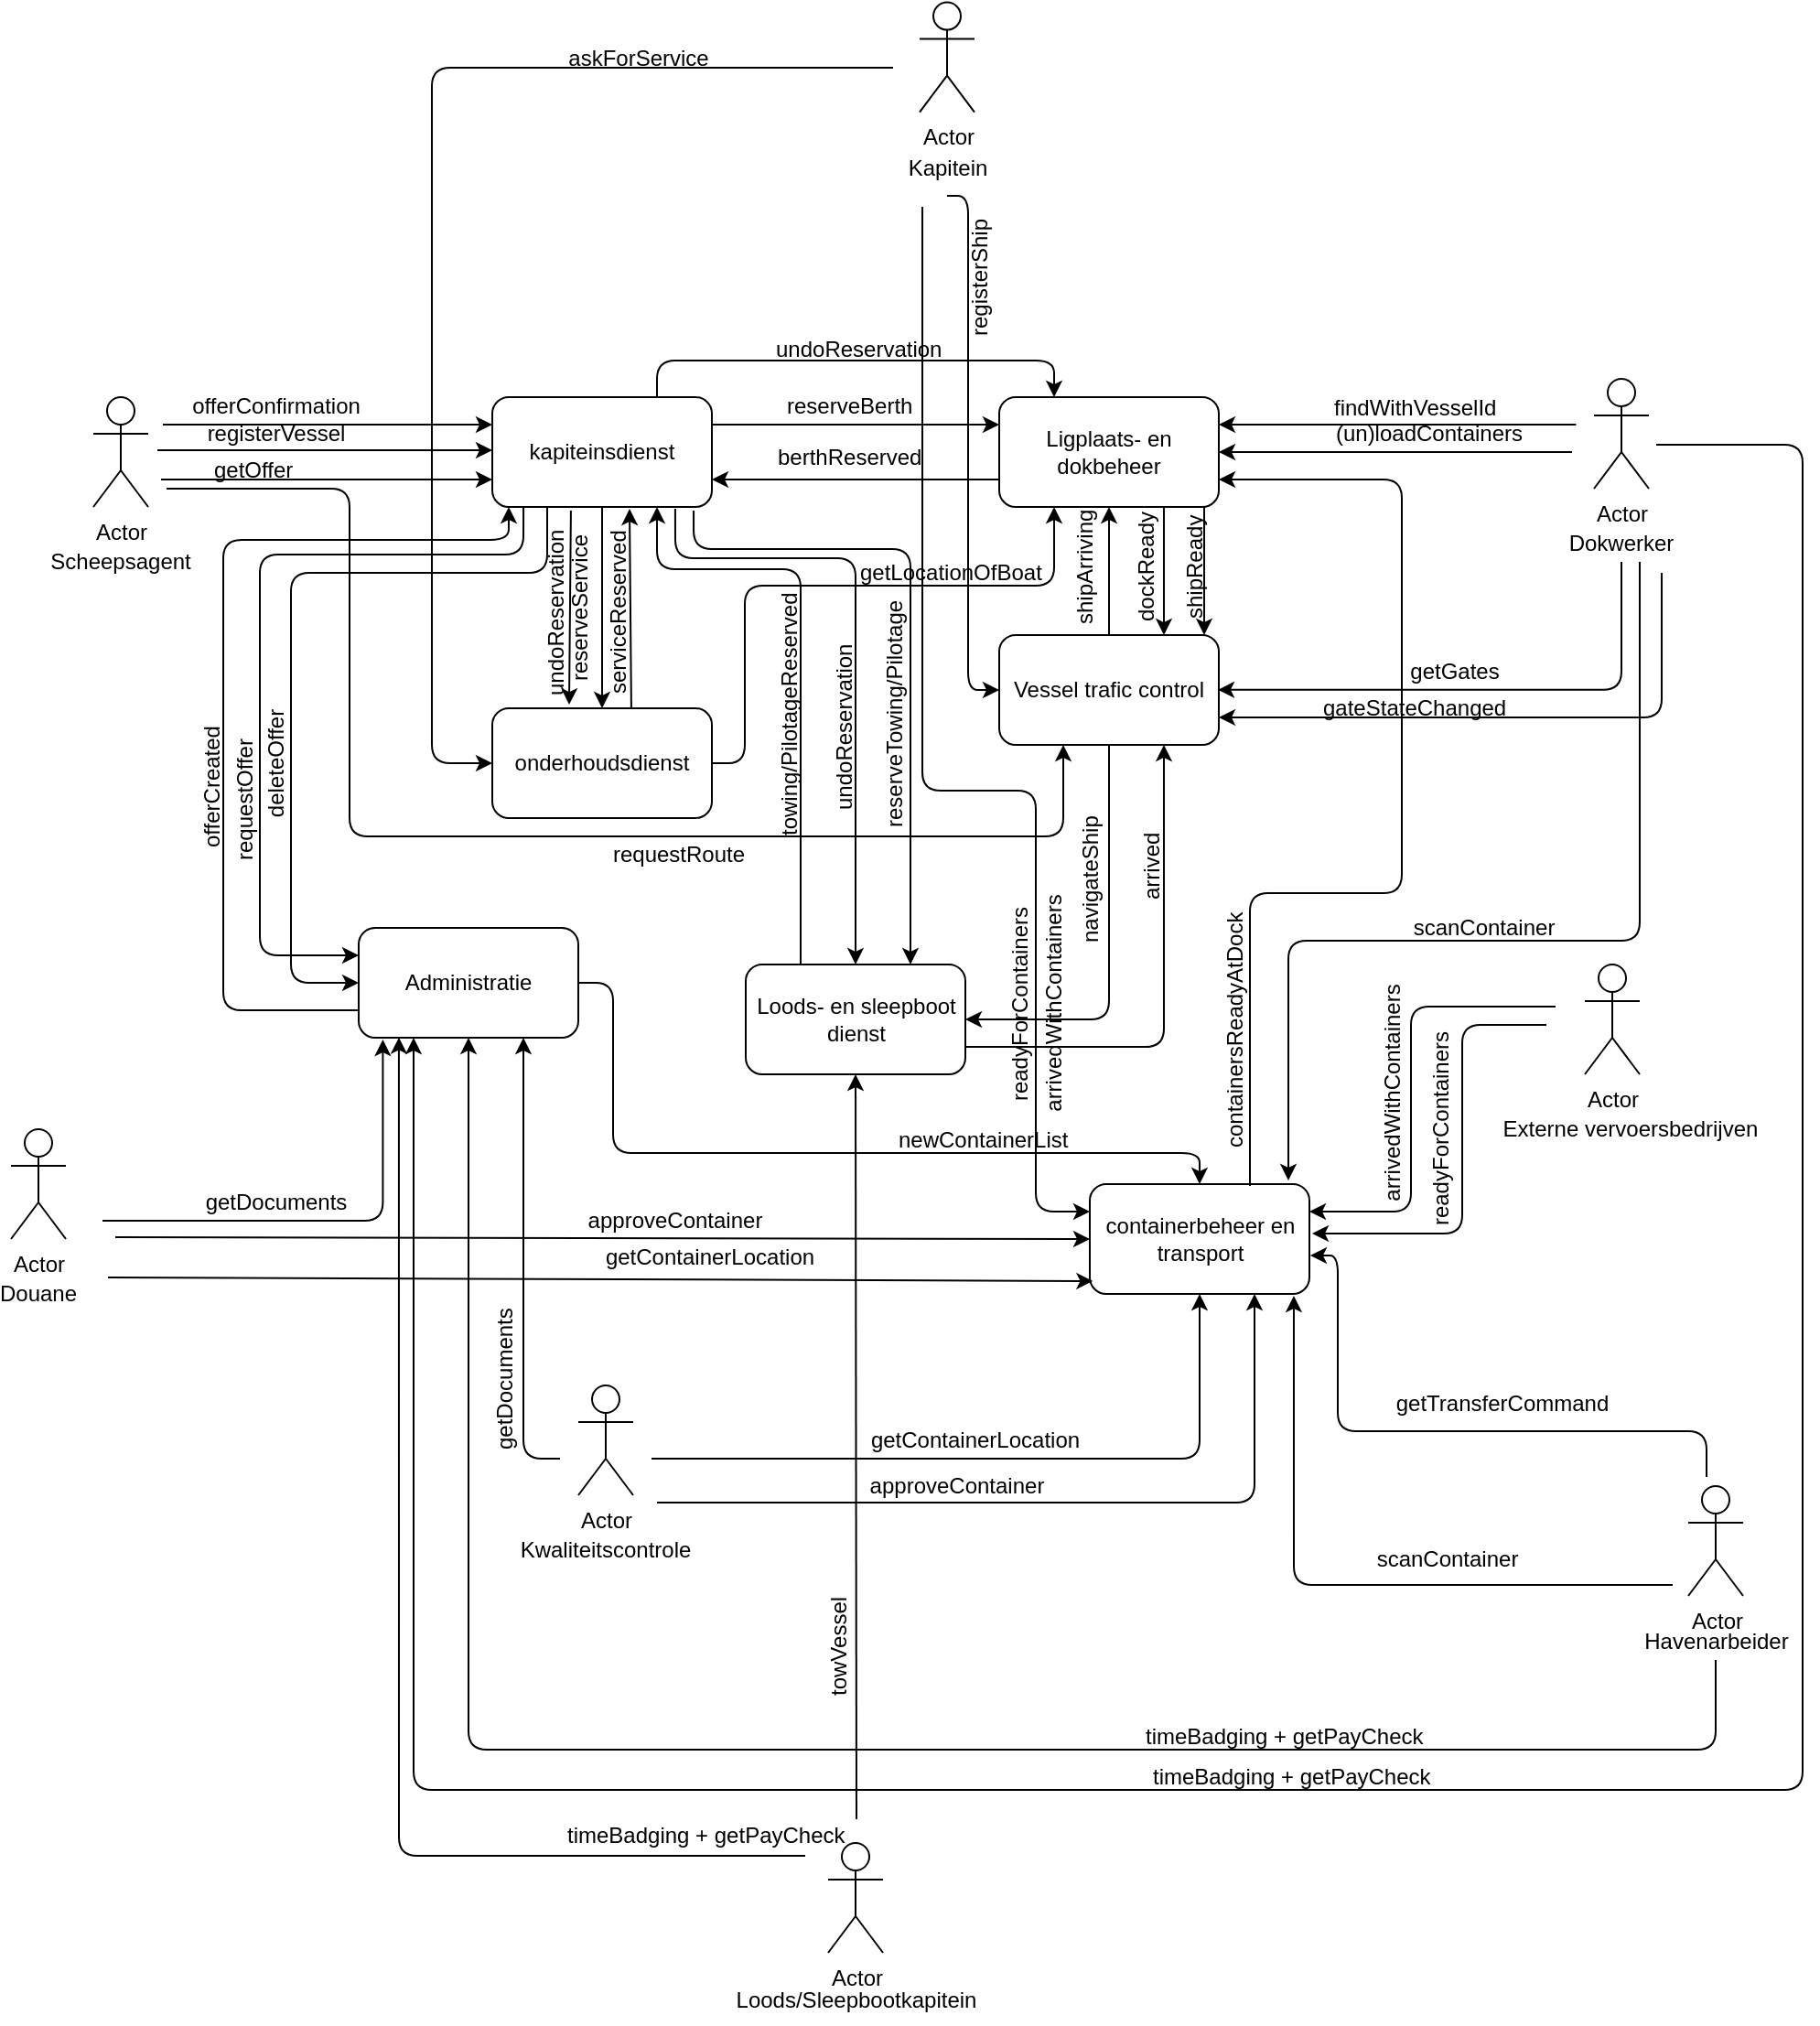 <mxfile version="12.1.3" type="device" pages="1"><diagram id="0UHMEJUkgOI9p9KcjuB7" name="Pagina-1"><mxGraphModel dx="1024" dy="956" grid="0" gridSize="10" guides="1" tooltips="1" connect="1" arrows="1" fold="1" page="0" pageScale="1" pageWidth="827" pageHeight="1169" math="0" shadow="0"><root><mxCell id="0"/><mxCell id="1" parent="0"/><mxCell id="6ZUCiPUVPVjkugm43uHn-73" style="edgeStyle=orthogonalEdgeStyle;rounded=0;orthogonalLoop=1;jettySize=auto;html=1;exitX=1;exitY=0.25;exitDx=0;exitDy=0;entryX=0;entryY=0.25;entryDx=0;entryDy=0;startArrow=none;startFill=0;endArrow=classic;endFill=1;" parent="1" source="X1J6P7pr6jMTK2F57azH-2" target="X1J6P7pr6jMTK2F57azH-12" edge="1"><mxGeometry relative="1" as="geometry"/></mxCell><mxCell id="6ZUCiPUVPVjkugm43uHn-78" style="edgeStyle=orthogonalEdgeStyle;rounded=1;orthogonalLoop=1;jettySize=auto;html=1;exitX=0.75;exitY=0;exitDx=0;exitDy=0;entryX=0.25;entryY=0;entryDx=0;entryDy=0;startArrow=none;startFill=0;endArrow=classic;endFill=1;" parent="1" source="X1J6P7pr6jMTK2F57azH-2" target="X1J6P7pr6jMTK2F57azH-12" edge="1"><mxGeometry relative="1" as="geometry"/></mxCell><mxCell id="6ZUCiPUVPVjkugm43uHn-81" style="edgeStyle=orthogonalEdgeStyle;rounded=1;orthogonalLoop=1;jettySize=auto;html=1;exitX=0;exitY=0.75;exitDx=0;exitDy=0;startArrow=classic;startFill=1;endArrow=none;endFill=0;" parent="1" source="X1J6P7pr6jMTK2F57azH-2" edge="1"><mxGeometry relative="1" as="geometry"><mxPoint x="112" y="145" as="targetPoint"/></mxGeometry></mxCell><mxCell id="X1J6P7pr6jMTK2F57azH-2" value="kapiteinsdienst" style="rounded=1;whiteSpace=wrap;html=1;" parent="1" vertex="1"><mxGeometry x="293" y="100" width="120" height="60" as="geometry"/></mxCell><mxCell id="X1J6P7pr6jMTK2F57azH-3" value="onderhoudsdienst" style="rounded=1;whiteSpace=wrap;html=1;" parent="1" vertex="1"><mxGeometry x="293" y="270" width="120" height="60" as="geometry"/></mxCell><mxCell id="X1J6P7pr6jMTK2F57azH-5" value="" style="endArrow=classic;html=1;exitX=0.5;exitY=1;exitDx=0;exitDy=0;entryX=0.5;entryY=0;entryDx=0;entryDy=0;" parent="1" source="X1J6P7pr6jMTK2F57azH-2" target="X1J6P7pr6jMTK2F57azH-3" edge="1"><mxGeometry width="50" height="50" relative="1" as="geometry"><mxPoint x="290" y="390" as="sourcePoint"/><mxPoint x="340" y="340" as="targetPoint"/></mxGeometry></mxCell><mxCell id="X1J6P7pr6jMTK2F57azH-6" value="reserveService" style="text;html=1;strokeColor=none;fillColor=none;align=center;verticalAlign=middle;whiteSpace=wrap;rounded=0;rotation=-90;" parent="1" vertex="1"><mxGeometry x="321" y="205" width="40" height="20" as="geometry"/></mxCell><mxCell id="X1J6P7pr6jMTK2F57azH-7" value="Actor" style="shape=umlActor;verticalLabelPosition=bottom;labelBackgroundColor=#ffffff;verticalAlign=top;html=1;outlineConnect=0;" parent="1" vertex="1"><mxGeometry x="75" y="100" width="30" height="60" as="geometry"/></mxCell><mxCell id="X1J6P7pr6jMTK2F57azH-10" value="" style="endArrow=classic;html=1;" parent="1" edge="1"><mxGeometry width="50" height="50" relative="1" as="geometry"><mxPoint x="110" y="129" as="sourcePoint"/><mxPoint x="293" y="129" as="targetPoint"/></mxGeometry></mxCell><mxCell id="X1J6P7pr6jMTK2F57azH-11" value="Scheepsagent" style="text;html=1;strokeColor=none;fillColor=none;align=center;verticalAlign=middle;whiteSpace=wrap;rounded=0;" parent="1" vertex="1"><mxGeometry x="70" y="180" width="40" height="20" as="geometry"/></mxCell><mxCell id="6ZUCiPUVPVjkugm43uHn-65" style="edgeStyle=orthogonalEdgeStyle;rounded=0;orthogonalLoop=1;jettySize=auto;html=1;exitX=0.75;exitY=1;exitDx=0;exitDy=0;entryX=0.75;entryY=0;entryDx=0;entryDy=0;startArrow=none;startFill=0;endArrow=classic;endFill=1;" parent="1" source="X1J6P7pr6jMTK2F57azH-12" target="X1J6P7pr6jMTK2F57azH-33" edge="1"><mxGeometry relative="1" as="geometry"/></mxCell><mxCell id="6ZUCiPUVPVjkugm43uHn-67" style="edgeStyle=orthogonalEdgeStyle;rounded=0;orthogonalLoop=1;jettySize=auto;html=1;exitX=0;exitY=0.75;exitDx=0;exitDy=0;entryX=1;entryY=0.75;entryDx=0;entryDy=0;startArrow=none;startFill=0;endArrow=classic;endFill=1;" parent="1" source="X1J6P7pr6jMTK2F57azH-12" target="X1J6P7pr6jMTK2F57azH-2" edge="1"><mxGeometry relative="1" as="geometry"/></mxCell><mxCell id="cuk-3QwdSg2HYZ3ibIpb-13" style="edgeStyle=orthogonalEdgeStyle;rounded=1;orthogonalLoop=1;jettySize=auto;html=1;exitX=1;exitY=0.25;exitDx=0;exitDy=0;startArrow=classic;startFill=1;endArrow=none;endFill=0;" edge="1" parent="1" source="X1J6P7pr6jMTK2F57azH-12"><mxGeometry relative="1" as="geometry"><mxPoint x="885.2" y="115" as="targetPoint"/></mxGeometry></mxCell><mxCell id="X1J6P7pr6jMTK2F57azH-12" value="Ligplaats- en dokbeheer" style="rounded=1;whiteSpace=wrap;html=1;" parent="1" vertex="1"><mxGeometry x="570" y="100" width="120" height="60" as="geometry"/></mxCell><mxCell id="6ZUCiPUVPVjkugm43uHn-97" style="edgeStyle=orthogonalEdgeStyle;rounded=1;orthogonalLoop=1;jettySize=auto;html=1;exitX=0;exitY=0.25;exitDx=0;exitDy=0;entryX=0.142;entryY=1;entryDx=0;entryDy=0;entryPerimeter=0;startArrow=classic;startFill=1;endArrow=none;endFill=0;" parent="1" source="X1J6P7pr6jMTK2F57azH-15" target="X1J6P7pr6jMTK2F57azH-2" edge="1"><mxGeometry relative="1" as="geometry"><Array as="points"><mxPoint x="166" y="405"/><mxPoint x="166" y="186"/><mxPoint x="310" y="186"/></Array></mxGeometry></mxCell><mxCell id="6ZUCiPUVPVjkugm43uHn-99" style="edgeStyle=orthogonalEdgeStyle;rounded=1;orthogonalLoop=1;jettySize=auto;html=1;exitX=0;exitY=0.75;exitDx=0;exitDy=0;entryX=0.075;entryY=1;entryDx=0;entryDy=0;entryPerimeter=0;startArrow=none;startFill=0;endArrow=classic;endFill=1;" parent="1" source="X1J6P7pr6jMTK2F57azH-15" target="X1J6P7pr6jMTK2F57azH-2" edge="1"><mxGeometry relative="1" as="geometry"><Array as="points"><mxPoint x="146" y="435"/><mxPoint x="146" y="178"/><mxPoint x="302" y="178"/></Array></mxGeometry></mxCell><mxCell id="X1J6P7pr6jMTK2F57azH-15" value="Administratie" style="rounded=1;whiteSpace=wrap;html=1;" parent="1" vertex="1"><mxGeometry x="220" y="390" width="120" height="60" as="geometry"/></mxCell><mxCell id="X1J6P7pr6jMTK2F57azH-17" value="deleteOffer" style="text;html=1;strokeColor=none;fillColor=none;align=center;verticalAlign=middle;whiteSpace=wrap;rounded=0;rotation=-90;" parent="1" vertex="1"><mxGeometry x="65" y="290" width="220" height="20" as="geometry"/></mxCell><mxCell id="X1J6P7pr6jMTK2F57azH-18" value="Actor" style="shape=umlActor;verticalLabelPosition=bottom;labelBackgroundColor=#ffffff;verticalAlign=top;html=1;outlineConnect=0;" parent="1" vertex="1"><mxGeometry x="30" y="500" width="30" height="60" as="geometry"/></mxCell><mxCell id="X1J6P7pr6jMTK2F57azH-19" value="Douane" style="text;html=1;strokeColor=none;fillColor=none;align=center;verticalAlign=middle;whiteSpace=wrap;rounded=0;" parent="1" vertex="1"><mxGeometry x="25" y="580" width="40" height="20" as="geometry"/></mxCell><mxCell id="X1J6P7pr6jMTK2F57azH-20" value="" style="edgeStyle=segmentEdgeStyle;endArrow=classic;html=1;entryX=0.11;entryY=1.017;entryDx=0;entryDy=0;entryPerimeter=0;" parent="1" target="X1J6P7pr6jMTK2F57azH-15" edge="1"><mxGeometry width="50" height="50" relative="1" as="geometry"><mxPoint x="80" y="550" as="sourcePoint"/><mxPoint x="70" y="620" as="targetPoint"/></mxGeometry></mxCell><mxCell id="6ZUCiPUVPVjkugm43uHn-104" style="edgeStyle=orthogonalEdgeStyle;rounded=1;orthogonalLoop=1;jettySize=auto;html=1;exitX=1;exitY=0.75;exitDx=0;exitDy=0;startArrow=classic;startFill=1;endArrow=none;endFill=0;entryX=1.05;entryY=1.3;entryDx=0;entryDy=0;entryPerimeter=0;" parent="1" source="X1J6P7pr6jMTK2F57azH-33" target="iZ634v3tX2qsCD43Y66w-12" edge="1"><mxGeometry relative="1" as="geometry"><mxPoint x="931" y="198" as="targetPoint"/></mxGeometry></mxCell><mxCell id="X1J6P7pr6jMTK2F57azH-33" value="Vessel trafic control" style="rounded=1;whiteSpace=wrap;html=1;" parent="1" vertex="1"><mxGeometry x="570" y="230" width="120" height="60" as="geometry"/></mxCell><mxCell id="X1J6P7pr6jMTK2F57azH-34" value="" style="endArrow=classic;startArrow=none;html=1;entryX=0.5;entryY=1;entryDx=0;entryDy=0;exitX=0.5;exitY=0;exitDx=0;exitDy=0;endFill=1;startFill=0;" parent="1" source="X1J6P7pr6jMTK2F57azH-33" target="X1J6P7pr6jMTK2F57azH-12" edge="1"><mxGeometry width="50" height="50" relative="1" as="geometry"><mxPoint x="20" y="670" as="sourcePoint"/><mxPoint x="70" y="620" as="targetPoint"/></mxGeometry></mxCell><mxCell id="X1J6P7pr6jMTK2F57azH-38" value="" style="edgeStyle=segmentEdgeStyle;endArrow=classic;html=1;entryX=0.25;entryY=1;entryDx=0;entryDy=0;" parent="1" edge="1"><mxGeometry width="50" height="50" relative="1" as="geometry"><mxPoint x="115" y="150" as="sourcePoint"/><mxPoint x="605" y="290" as="targetPoint"/><Array as="points"><mxPoint x="145" y="150"/><mxPoint x="215" y="150"/><mxPoint x="215" y="340"/><mxPoint x="605" y="340"/></Array></mxGeometry></mxCell><mxCell id="X1J6P7pr6jMTK2F57azH-39" value="requestRoute" style="text;html=1;strokeColor=none;fillColor=none;align=center;verticalAlign=middle;whiteSpace=wrap;rounded=0;" parent="1" vertex="1"><mxGeometry x="375" y="340" width="40" height="20" as="geometry"/></mxCell><mxCell id="6ZUCiPUVPVjkugm43uHn-95" style="edgeStyle=orthogonalEdgeStyle;rounded=1;orthogonalLoop=1;jettySize=auto;html=1;exitX=0.5;exitY=0;exitDx=0;exitDy=0;entryX=0.833;entryY=1.017;entryDx=0;entryDy=0;entryPerimeter=0;startArrow=classic;startFill=1;endArrow=none;endFill=0;" parent="1" source="X1J6P7pr6jMTK2F57azH-42" target="X1J6P7pr6jMTK2F57azH-2" edge="1"><mxGeometry relative="1" as="geometry"><Array as="points"><mxPoint x="492" y="188"/><mxPoint x="393" y="188"/></Array></mxGeometry></mxCell><mxCell id="cuk-3QwdSg2HYZ3ibIpb-8" style="edgeStyle=orthogonalEdgeStyle;rounded=1;orthogonalLoop=1;jettySize=auto;html=1;exitX=1;exitY=0.75;exitDx=0;exitDy=0;entryX=0.75;entryY=1;entryDx=0;entryDy=0;startArrow=none;startFill=0;endArrow=classic;endFill=1;" edge="1" parent="1" source="X1J6P7pr6jMTK2F57azH-42" target="X1J6P7pr6jMTK2F57azH-33"><mxGeometry relative="1" as="geometry"/></mxCell><mxCell id="X1J6P7pr6jMTK2F57azH-42" value="Loods- en sleepboot dienst" style="rounded=1;whiteSpace=wrap;html=1;" parent="1" vertex="1"><mxGeometry x="431.5" y="410" width="120" height="60" as="geometry"/></mxCell><mxCell id="X1J6P7pr6jMTK2F57azH-43" value="" style="edgeStyle=segmentEdgeStyle;endArrow=none;html=1;exitX=1;exitY=0.5;exitDx=0;exitDy=0;startArrow=classic;startFill=1;endFill=0;" parent="1" source="X1J6P7pr6jMTK2F57azH-42" target="X1J6P7pr6jMTK2F57azH-33" edge="1"><mxGeometry width="50" height="50" relative="1" as="geometry"><mxPoint x="560" y="440" as="sourcePoint"/><mxPoint x="70" y="620" as="targetPoint"/></mxGeometry></mxCell><mxCell id="X1J6P7pr6jMTK2F57azH-50" value="Actor" style="shape=umlActor;verticalLabelPosition=bottom;labelBackgroundColor=#ffffff;verticalAlign=top;html=1;outlineConnect=0;" parent="1" vertex="1"><mxGeometry x="890" y="410" width="30" height="60" as="geometry"/></mxCell><mxCell id="X1J6P7pr6jMTK2F57azH-51" value="Externe vervoersbedrijven" style="text;html=1;strokeColor=none;fillColor=none;align=center;verticalAlign=middle;whiteSpace=wrap;rounded=0;" parent="1" vertex="1"><mxGeometry x="840" y="490" width="150" height="20" as="geometry"/></mxCell><mxCell id="_TPXLk17u3bk7pV8sLjA-1" value="Actor" style="shape=umlActor;verticalLabelPosition=bottom;labelBackgroundColor=#ffffff;verticalAlign=top;html=1;outlineConnect=0;" parent="1" vertex="1"><mxGeometry x="340" y="640" width="30" height="60" as="geometry"/></mxCell><mxCell id="_TPXLk17u3bk7pV8sLjA-2" value="Kwaliteitscontrole" style="text;html=1;strokeColor=none;fillColor=none;align=center;verticalAlign=middle;whiteSpace=wrap;rounded=0;" parent="1" vertex="1"><mxGeometry x="335" y="720" width="40" height="20" as="geometry"/></mxCell><mxCell id="_TPXLk17u3bk7pV8sLjA-5" value="" style="edgeStyle=segmentEdgeStyle;endArrow=classic;html=1;" parent="1" target="iZ634v3tX2qsCD43Y66w-1" edge="1"><mxGeometry width="50" height="50" relative="1" as="geometry"><mxPoint x="380" y="680" as="sourcePoint"/><mxPoint x="450" y="630" as="targetPoint"/></mxGeometry></mxCell><mxCell id="_TPXLk17u3bk7pV8sLjA-6" value="" style="edgeStyle=segmentEdgeStyle;endArrow=classic;html=1;entryX=0.75;entryY=1;entryDx=0;entryDy=0;" parent="1" target="X1J6P7pr6jMTK2F57azH-15" edge="1"><mxGeometry width="50" height="50" relative="1" as="geometry"><mxPoint x="330" y="680" as="sourcePoint"/><mxPoint x="70" y="760" as="targetPoint"/></mxGeometry></mxCell><mxCell id="iZ634v3tX2qsCD43Y66w-1" value="containerbeheer en transport" style="rounded=1;whiteSpace=wrap;html=1;" parent="1" vertex="1"><mxGeometry x="619.5" y="530" width="120" height="60" as="geometry"/></mxCell><mxCell id="iZ634v3tX2qsCD43Y66w-3" value="" style="edgeStyle=segmentEdgeStyle;endArrow=classic;html=1;" parent="1" edge="1"><mxGeometry width="50" height="50" relative="1" as="geometry"><mxPoint x="869" y="443" as="sourcePoint"/><mxPoint x="741" y="557" as="targetPoint"/><Array as="points"><mxPoint x="823" y="443"/><mxPoint x="823" y="557"/></Array></mxGeometry></mxCell><mxCell id="iZ634v3tX2qsCD43Y66w-4" value="Actor" style="shape=umlActor;verticalLabelPosition=bottom;labelBackgroundColor=#ffffff;verticalAlign=top;html=1;outlineConnect=0;" parent="1" vertex="1"><mxGeometry x="476.5" y="890" width="30" height="60" as="geometry"/></mxCell><mxCell id="iZ634v3tX2qsCD43Y66w-5" value="Loods/Sleepbootkapitein" style="text;html=1;strokeColor=none;fillColor=none;align=center;verticalAlign=middle;whiteSpace=wrap;rounded=0;" parent="1" vertex="1"><mxGeometry x="471.5" y="962.5" width="40" height="26" as="geometry"/></mxCell><mxCell id="iZ634v3tX2qsCD43Y66w-6" value="" style="endArrow=classic;html=1;entryX=0.5;entryY=1;entryDx=0;entryDy=0;startArrow=none;startFill=0;endFill=1;" parent="1" target="X1J6P7pr6jMTK2F57azH-42" edge="1"><mxGeometry width="50" height="50" relative="1" as="geometry"><mxPoint x="492" y="877" as="sourcePoint"/><mxPoint x="512" y="478" as="targetPoint"/></mxGeometry></mxCell><mxCell id="iZ634v3tX2qsCD43Y66w-7" value="Actor" style="shape=umlActor;verticalLabelPosition=bottom;labelBackgroundColor=#ffffff;verticalAlign=top;html=1;outlineConnect=0;" parent="1" vertex="1"><mxGeometry x="946.5" y="695" width="30" height="60" as="geometry"/></mxCell><mxCell id="iZ634v3tX2qsCD43Y66w-8" value="Havenarbeider&lt;br&gt;" style="text;html=1;strokeColor=none;fillColor=none;align=center;verticalAlign=middle;whiteSpace=wrap;rounded=0;" parent="1" vertex="1"><mxGeometry x="941.5" y="770" width="40" height="20" as="geometry"/></mxCell><mxCell id="iZ634v3tX2qsCD43Y66w-10" value="" style="edgeStyle=segmentEdgeStyle;endArrow=classic;html=1;entryX=1;entryY=0.75;entryDx=0;entryDy=0;" parent="1" target="X1J6P7pr6jMTK2F57azH-12" edge="1"><mxGeometry width="50" height="50" relative="1" as="geometry"><mxPoint x="707" y="531" as="sourcePoint"/><mxPoint x="772" y="202" as="targetPoint"/><Array as="points"><mxPoint x="707" y="371"/><mxPoint x="790" y="371"/><mxPoint x="790" y="145"/></Array></mxGeometry></mxCell><mxCell id="iZ634v3tX2qsCD43Y66w-11" value="Actor" style="shape=umlActor;verticalLabelPosition=bottom;labelBackgroundColor=#ffffff;verticalAlign=top;html=1;outlineConnect=0;" parent="1" vertex="1"><mxGeometry x="895" y="90" width="30" height="60" as="geometry"/></mxCell><mxCell id="iZ634v3tX2qsCD43Y66w-12" value="Dokwerker" style="text;html=1;strokeColor=none;fillColor=none;align=center;verticalAlign=middle;whiteSpace=wrap;rounded=0;" parent="1" vertex="1"><mxGeometry x="890" y="170" width="40" height="20" as="geometry"/></mxCell><mxCell id="iZ634v3tX2qsCD43Y66w-15" value="" style="endArrow=none;html=1;exitX=1;exitY=0.5;exitDx=0;exitDy=0;startArrow=classic;startFill=1;endFill=0;" parent="1" source="X1J6P7pr6jMTK2F57azH-12" edge="1"><mxGeometry width="50" height="50" relative="1" as="geometry"><mxPoint x="770" y="100" as="sourcePoint"/><mxPoint x="883" y="130" as="targetPoint"/></mxGeometry></mxCell><mxCell id="iZ634v3tX2qsCD43Y66w-16" value="" style="edgeStyle=segmentEdgeStyle;endArrow=none;html=1;entryX=0.5;entryY=1;entryDx=0;entryDy=0;startArrow=classic;startFill=1;endFill=0;" parent="1" target="iZ634v3tX2qsCD43Y66w-12" edge="1"><mxGeometry width="50" height="50" relative="1" as="geometry"><mxPoint x="689.5" y="259.9" as="sourcePoint"/><mxPoint x="739.5" y="209.9" as="targetPoint"/><Array as="points"><mxPoint x="910" y="260"/></Array></mxGeometry></mxCell><mxCell id="iZ634v3tX2qsCD43Y66w-17" value="" style="edgeStyle=segmentEdgeStyle;endArrow=classic;html=1;exitX=0.917;exitY=1.033;exitDx=0;exitDy=0;entryX=0.75;entryY=0;entryDx=0;entryDy=0;exitPerimeter=0;" parent="1" source="X1J6P7pr6jMTK2F57azH-2" target="X1J6P7pr6jMTK2F57azH-42" edge="1"><mxGeometry width="50" height="50" relative="1" as="geometry"><mxPoint x="448.5" y="255.2" as="sourcePoint"/><mxPoint x="498.5" y="205.2" as="targetPoint"/><Array as="points"><mxPoint x="403" y="183"/><mxPoint x="522" y="183"/></Array></mxGeometry></mxCell><mxCell id="iZ634v3tX2qsCD43Y66w-20" value="(un)loadContainers" style="text;html=1;strokeColor=none;fillColor=none;align=center;verticalAlign=middle;whiteSpace=wrap;rounded=0;" parent="1" vertex="1"><mxGeometry x="733" y="110" width="144" height="20" as="geometry"/></mxCell><mxCell id="iZ634v3tX2qsCD43Y66w-21" value="getGates" style="text;html=1;strokeColor=none;fillColor=none;align=center;verticalAlign=middle;whiteSpace=wrap;rounded=0;" parent="1" vertex="1"><mxGeometry x="773" y="240" width="92" height="20" as="geometry"/></mxCell><mxCell id="6ZUCiPUVPVjkugm43uHn-1" value="" style="edgeStyle=segmentEdgeStyle;endArrow=classic;html=1;entryX=0.5;entryY=1;entryDx=0;entryDy=0;exitX=0.5;exitY=1;exitDx=0;exitDy=0;" parent="1" source="iZ634v3tX2qsCD43Y66w-8" target="X1J6P7pr6jMTK2F57azH-15" edge="1"><mxGeometry width="50" height="50" relative="1" as="geometry"><mxPoint x="824" y="743" as="sourcePoint"/><mxPoint x="193" y="603" as="targetPoint"/><Array as="points"><mxPoint x="962" y="839"/><mxPoint x="280" y="839"/></Array></mxGeometry></mxCell><mxCell id="6ZUCiPUVPVjkugm43uHn-3" value="Actor" style="shape=umlActor;verticalLabelPosition=bottom;labelBackgroundColor=#ffffff;verticalAlign=top;html=1;outlineConnect=0;" parent="1" vertex="1"><mxGeometry x="526.5" y="-115.7" width="30" height="60" as="geometry"/></mxCell><mxCell id="6ZUCiPUVPVjkugm43uHn-4" value="Kapitein" style="text;html=1;strokeColor=none;fillColor=none;align=center;verticalAlign=middle;whiteSpace=wrap;rounded=0;" parent="1" vertex="1"><mxGeometry x="521.5" y="-35.2" width="40" height="20" as="geometry"/></mxCell><mxCell id="6ZUCiPUVPVjkugm43uHn-6" value="" style="edgeStyle=segmentEdgeStyle;endArrow=classic;html=1;entryX=0;entryY=0.5;entryDx=0;entryDy=0;" parent="1" target="X1J6P7pr6jMTK2F57azH-33" edge="1"><mxGeometry width="50" height="50" relative="1" as="geometry"><mxPoint x="541.5" y="-10" as="sourcePoint"/><mxPoint x="555" y="207" as="targetPoint"/><Array as="points"><mxPoint x="553" y="-10"/><mxPoint x="553" y="260"/></Array></mxGeometry></mxCell><mxCell id="6ZUCiPUVPVjkugm43uHn-7" value="" style="edgeStyle=segmentEdgeStyle;endArrow=classic;html=1;exitX=1;exitY=0.5;exitDx=0;exitDy=0;entryX=0.25;entryY=1;entryDx=0;entryDy=0;" parent="1" source="X1J6P7pr6jMTK2F57azH-3" target="X1J6P7pr6jMTK2F57azH-12" edge="1"><mxGeometry width="50" height="50" relative="1" as="geometry"><mxPoint x="434" y="280" as="sourcePoint"/><mxPoint x="463" y="229.8" as="targetPoint"/><Array as="points"><mxPoint x="431" y="300"/><mxPoint x="431" y="203"/><mxPoint x="600" y="203"/></Array></mxGeometry></mxCell><mxCell id="6ZUCiPUVPVjkugm43uHn-8" value="" style="edgeStyle=segmentEdgeStyle;endArrow=classic;html=1;entryX=0;entryY=0.5;entryDx=0;entryDy=0;" parent="1" target="X1J6P7pr6jMTK2F57azH-3" edge="1"><mxGeometry width="50" height="50" relative="1" as="geometry"><mxPoint x="512" y="-80" as="sourcePoint"/><mxPoint x="385" y="-105.9" as="targetPoint"/><Array as="points"><mxPoint x="260" y="-80"/><mxPoint x="260" y="300"/></Array></mxGeometry></mxCell><mxCell id="6ZUCiPUVPVjkugm43uHn-10" value="" style="edgeStyle=segmentEdgeStyle;endArrow=classic;html=1;exitX=0.25;exitY=1;exitDx=0;exitDy=0;entryX=0;entryY=0.5;entryDx=0;entryDy=0;" parent="1" source="X1J6P7pr6jMTK2F57azH-2" target="X1J6P7pr6jMTK2F57azH-15" edge="1"><mxGeometry width="50" height="50" relative="1" as="geometry"><mxPoint x="147" y="390" as="sourcePoint"/><mxPoint x="197" y="340" as="targetPoint"/><Array as="points"><mxPoint x="323" y="196"/><mxPoint x="183" y="196"/><mxPoint x="183" y="420"/></Array></mxGeometry></mxCell><mxCell id="6ZUCiPUVPVjkugm43uHn-11" value="registerVessel" style="text;html=1;strokeColor=none;fillColor=none;align=center;verticalAlign=middle;whiteSpace=wrap;rounded=0;" parent="1" vertex="1"><mxGeometry x="155" y="110" width="40" height="20" as="geometry"/></mxCell><mxCell id="6ZUCiPUVPVjkugm43uHn-16" value="" style="endArrow=classic;html=1;entryX=0;entryY=0.25;entryDx=0;entryDy=0;" parent="1" target="X1J6P7pr6jMTK2F57azH-2" edge="1"><mxGeometry width="50" height="50" relative="1" as="geometry"><mxPoint x="113" y="115" as="sourcePoint"/><mxPoint x="212" y="52" as="targetPoint"/></mxGeometry></mxCell><mxCell id="6ZUCiPUVPVjkugm43uHn-17" value="offerConfirmation" style="text;html=1;strokeColor=none;fillColor=none;align=center;verticalAlign=middle;whiteSpace=wrap;rounded=0;" parent="1" vertex="1"><mxGeometry x="155" y="95" width="40" height="20" as="geometry"/></mxCell><mxCell id="6ZUCiPUVPVjkugm43uHn-18" value="registerShip" style="text;html=1;strokeColor=none;fillColor=none;align=center;verticalAlign=middle;whiteSpace=wrap;rounded=0;rotation=-90;" parent="1" vertex="1"><mxGeometry x="539.5" y="25" width="40" height="20" as="geometry"/></mxCell><mxCell id="6ZUCiPUVPVjkugm43uHn-19" value="askForService" style="text;html=1;strokeColor=none;fillColor=none;align=center;verticalAlign=middle;whiteSpace=wrap;rounded=0;" parent="1" vertex="1"><mxGeometry x="353" y="-95.5" width="40" height="20" as="geometry"/></mxCell><mxCell id="6ZUCiPUVPVjkugm43uHn-20" value="" style="edgeStyle=segmentEdgeStyle;endArrow=classic;html=1;exitX=0.75;exitY=1;exitDx=0;exitDy=0;" parent="1" source="iZ634v3tX2qsCD43Y66w-12" edge="1"><mxGeometry width="50" height="50" relative="1" as="geometry"><mxPoint x="912" y="342" as="sourcePoint"/><mxPoint x="728" y="528" as="targetPoint"/><Array as="points"><mxPoint x="920" y="397"/><mxPoint x="728" y="397"/></Array></mxGeometry></mxCell><mxCell id="6ZUCiPUVPVjkugm43uHn-21" value="scanContainer" style="text;html=1;strokeColor=none;fillColor=none;align=center;verticalAlign=middle;whiteSpace=wrap;rounded=0;" parent="1" vertex="1"><mxGeometry x="815" y="380" width="40" height="20" as="geometry"/></mxCell><mxCell id="6ZUCiPUVPVjkugm43uHn-26" value="getContainerLocation" style="text;html=1;strokeColor=none;fillColor=none;align=center;verticalAlign=middle;whiteSpace=wrap;rounded=0;" parent="1" vertex="1"><mxGeometry x="537" y="660" width="40" height="20" as="geometry"/></mxCell><mxCell id="6ZUCiPUVPVjkugm43uHn-27" value="getContainerLocation" style="text;html=1;strokeColor=none;fillColor=none;align=center;verticalAlign=middle;whiteSpace=wrap;rounded=0;" parent="1" vertex="1"><mxGeometry x="391.5" y="560" width="40" height="20" as="geometry"/></mxCell><mxCell id="6ZUCiPUVPVjkugm43uHn-29" value="" style="edgeStyle=segmentEdgeStyle;endArrow=classic;html=1;entryX=0.75;entryY=1;entryDx=0;entryDy=0;" parent="1" target="iZ634v3tX2qsCD43Y66w-1" edge="1"><mxGeometry width="50" height="50" relative="1" as="geometry"><mxPoint x="383" y="704" as="sourcePoint"/><mxPoint x="433" y="671" as="targetPoint"/><Array as="points"><mxPoint x="383" y="704"/><mxPoint x="710" y="704"/></Array></mxGeometry></mxCell><mxCell id="6ZUCiPUVPVjkugm43uHn-30" value="approveContainer" style="text;html=1;strokeColor=none;fillColor=none;align=center;verticalAlign=middle;whiteSpace=wrap;rounded=0;" parent="1" vertex="1"><mxGeometry x="526.5" y="685" width="40" height="20" as="geometry"/></mxCell><mxCell id="6ZUCiPUVPVjkugm43uHn-31" value="" style="endArrow=classic;html=1;entryX=0.014;entryY=0.883;entryDx=0;entryDy=0;entryPerimeter=0;" parent="1" target="iZ634v3tX2qsCD43Y66w-1" edge="1"><mxGeometry width="50" height="50" relative="1" as="geometry"><mxPoint x="83" y="581" as="sourcePoint"/><mxPoint x="613" y="581" as="targetPoint"/></mxGeometry></mxCell><mxCell id="6ZUCiPUVPVjkugm43uHn-32" value="" style="endArrow=classic;html=1;entryX=0;entryY=0.5;entryDx=0;entryDy=0;" parent="1" target="iZ634v3tX2qsCD43Y66w-1" edge="1"><mxGeometry width="50" height="50" relative="1" as="geometry"><mxPoint x="87" y="559" as="sourcePoint"/><mxPoint x="606" y="559" as="targetPoint"/></mxGeometry></mxCell><mxCell id="6ZUCiPUVPVjkugm43uHn-33" value="approveContainer" style="text;html=1;strokeColor=none;fillColor=none;align=center;verticalAlign=middle;whiteSpace=wrap;rounded=0;" parent="1" vertex="1"><mxGeometry x="373" y="540" width="40" height="20" as="geometry"/></mxCell><mxCell id="6ZUCiPUVPVjkugm43uHn-34" value="readyForContainers" style="text;html=1;strokeColor=none;fillColor=none;align=center;verticalAlign=middle;whiteSpace=wrap;rounded=0;rotation=-90;" parent="1" vertex="1"><mxGeometry x="791.5" y="490" width="40" height="20" as="geometry"/></mxCell><mxCell id="6ZUCiPUVPVjkugm43uHn-35" value="" style="edgeStyle=segmentEdgeStyle;endArrow=classic;html=1;entryX=1;entryY=0.25;entryDx=0;entryDy=0;" parent="1" target="iZ634v3tX2qsCD43Y66w-1" edge="1"><mxGeometry width="50" height="50" relative="1" as="geometry"><mxPoint x="874" y="433" as="sourcePoint"/><mxPoint x="872" y="400" as="targetPoint"/><Array as="points"><mxPoint x="795" y="433"/><mxPoint x="795" y="545"/></Array></mxGeometry></mxCell><mxCell id="6ZUCiPUVPVjkugm43uHn-36" value="arrivedWithContainers" style="text;html=1;strokeColor=none;fillColor=none;align=center;verticalAlign=middle;whiteSpace=wrap;rounded=0;rotation=-90;" parent="1" vertex="1"><mxGeometry x="765" y="470" width="40" height="20" as="geometry"/></mxCell><mxCell id="6ZUCiPUVPVjkugm43uHn-38" value="" style="edgeStyle=segmentEdgeStyle;endArrow=classic;html=1;entryX=1.004;entryY=0.65;entryDx=0;entryDy=0;entryPerimeter=0;startArrow=none;startFill=0;endFill=1;" parent="1" target="iZ634v3tX2qsCD43Y66w-1" edge="1"><mxGeometry width="50" height="50" relative="1" as="geometry"><mxPoint x="956.5" y="690" as="sourcePoint"/><mxPoint x="1006.5" y="640" as="targetPoint"/><Array as="points"><mxPoint x="957" y="665"/><mxPoint x="755" y="665"/><mxPoint x="755" y="569"/></Array></mxGeometry></mxCell><mxCell id="6ZUCiPUVPVjkugm43uHn-40" value="" style="edgeStyle=segmentEdgeStyle;endArrow=classic;html=1;entryX=0.929;entryY=1.017;entryDx=0;entryDy=0;entryPerimeter=0;" parent="1" target="iZ634v3tX2qsCD43Y66w-1" edge="1"><mxGeometry width="50" height="50" relative="1" as="geometry"><mxPoint x="938" y="749" as="sourcePoint"/><mxPoint x="885" y="675" as="targetPoint"/></mxGeometry></mxCell><mxCell id="6ZUCiPUVPVjkugm43uHn-41" value="scanContainer" style="text;html=1;strokeColor=none;fillColor=none;align=center;verticalAlign=middle;whiteSpace=wrap;rounded=0;" parent="1" vertex="1"><mxGeometry x="795" y="725" width="40" height="20" as="geometry"/></mxCell><mxCell id="6ZUCiPUVPVjkugm43uHn-46" value="getTransferCommand" style="text;html=1;strokeColor=none;fillColor=none;align=center;verticalAlign=middle;whiteSpace=wrap;rounded=0;" parent="1" vertex="1"><mxGeometry x="825" y="640" width="40" height="20" as="geometry"/></mxCell><mxCell id="6ZUCiPUVPVjkugm43uHn-48" value="getDocuments" style="text;html=1;strokeColor=none;fillColor=none;align=center;verticalAlign=middle;whiteSpace=wrap;rounded=0;" parent="1" vertex="1"><mxGeometry x="155" y="530" width="40" height="20" as="geometry"/></mxCell><mxCell id="6ZUCiPUVPVjkugm43uHn-49" value="getDocuments" style="text;html=1;resizable=0;points=[];autosize=1;align=left;verticalAlign=top;spacingTop=-4;rotation=-90;" parent="1" vertex="1"><mxGeometry x="253" y="626" width="88" height="14" as="geometry"/></mxCell><mxCell id="6ZUCiPUVPVjkugm43uHn-52" value="timeBadging + getPayCheck" style="text;html=1;resizable=0;points=[];autosize=1;align=left;verticalAlign=top;spacingTop=-4;" parent="1" vertex="1"><mxGeometry x="647.5" y="821.5" width="162" height="14" as="geometry"/></mxCell><mxCell id="6ZUCiPUVPVjkugm43uHn-53" value="" style="edgeStyle=segmentEdgeStyle;endArrow=classic;html=1;" parent="1" edge="1"><mxGeometry width="50" height="50" relative="1" as="geometry"><mxPoint x="929" y="126" as="sourcePoint"/><mxPoint x="250" y="450" as="targetPoint"/><Array as="points"><mxPoint x="1009" y="126"/><mxPoint x="1009" y="861"/><mxPoint x="250" y="861"/></Array></mxGeometry></mxCell><mxCell id="6ZUCiPUVPVjkugm43uHn-54" value="timeBadging + getPayCheck&lt;br&gt;" style="text;html=1;resizable=0;points=[];autosize=1;align=left;verticalAlign=top;spacingTop=-4;" parent="1" vertex="1"><mxGeometry x="652" y="843.5" width="162" height="14" as="geometry"/></mxCell><mxCell id="6ZUCiPUVPVjkugm43uHn-57" value="" style="edgeStyle=segmentEdgeStyle;endArrow=classic;html=1;entryX=0.183;entryY=0.997;entryDx=0;entryDy=0;entryPerimeter=0;" parent="1" target="X1J6P7pr6jMTK2F57azH-15" edge="1"><mxGeometry width="50" height="50" relative="1" as="geometry"><mxPoint x="464" y="897" as="sourcePoint"/><mxPoint x="227" y="743" as="targetPoint"/></mxGeometry></mxCell><mxCell id="6ZUCiPUVPVjkugm43uHn-58" value="timeBadging + getPayCheck&lt;br&gt;" style="text;html=1;resizable=0;points=[];autosize=1;align=left;verticalAlign=top;spacingTop=-4;" parent="1" vertex="1"><mxGeometry x="332" y="876" width="162" height="14" as="geometry"/></mxCell><mxCell id="6ZUCiPUVPVjkugm43uHn-59" value="towVessel&lt;br&gt;" style="text;html=1;resizable=0;points=[];autosize=1;align=left;verticalAlign=top;spacingTop=-4;rotation=-90;" parent="1" vertex="1"><mxGeometry x="447.5" y="773" width="64" height="14" as="geometry"/></mxCell><mxCell id="6ZUCiPUVPVjkugm43uHn-61" value="" style="edgeStyle=segmentEdgeStyle;endArrow=none;html=1;entryX=1;entryY=0.5;entryDx=0;entryDy=0;exitX=0.5;exitY=0;exitDx=0;exitDy=0;startArrow=classic;startFill=1;endFill=0;" parent="1" source="iZ634v3tX2qsCD43Y66w-1" target="X1J6P7pr6jMTK2F57azH-15" edge="1"><mxGeometry width="50" height="50" relative="1" as="geometry"><mxPoint x="399" y="538" as="sourcePoint"/><mxPoint x="449" y="488" as="targetPoint"/><Array as="points"><mxPoint x="680" y="513"/><mxPoint x="359" y="513"/><mxPoint x="359" y="420"/></Array></mxGeometry></mxCell><mxCell id="6ZUCiPUVPVjkugm43uHn-62" value="newContainerList" style="text;html=1;resizable=0;points=[];autosize=1;align=left;verticalAlign=top;spacingTop=-4;" parent="1" vertex="1"><mxGeometry x="513" y="496" width="103" height="14" as="geometry"/></mxCell><mxCell id="6ZUCiPUVPVjkugm43uHn-64" value="shipArriving" style="text;html=1;resizable=0;points=[];autosize=1;align=left;verticalAlign=top;spacingTop=-4;rotation=-90;" parent="1" vertex="1"><mxGeometry x="577" y="183" width="73" height="14" as="geometry"/></mxCell><mxCell id="6ZUCiPUVPVjkugm43uHn-66" value="dockReady" style="text;html=1;resizable=0;points=[];autosize=1;align=left;verticalAlign=top;spacingTop=-4;rotation=-90;" parent="1" vertex="1"><mxGeometry x="612.5" y="183" width="70" height="14" as="geometry"/></mxCell><mxCell id="6ZUCiPUVPVjkugm43uHn-70" value="containersReadyAtDock" style="text;html=1;resizable=0;points=[];autosize=1;align=left;verticalAlign=top;spacingTop=-4;rotation=-90;" parent="1" vertex="1"><mxGeometry x="626" y="436" width="139" height="14" as="geometry"/></mxCell><mxCell id="6ZUCiPUVPVjkugm43uHn-71" value="getLocationOfBoat" style="text;html=1;resizable=0;points=[];autosize=1;align=left;verticalAlign=top;spacingTop=-4;rotation=0;" parent="1" vertex="1"><mxGeometry x="492" y="186" width="109" height="14" as="geometry"/></mxCell><mxCell id="6ZUCiPUVPVjkugm43uHn-74" value="reserveBerth&lt;br&gt;" style="text;html=1;resizable=0;points=[];autosize=1;align=left;verticalAlign=top;spacingTop=-4;" parent="1" vertex="1"><mxGeometry x="452" y="95" width="79" height="14" as="geometry"/></mxCell><mxCell id="6ZUCiPUVPVjkugm43uHn-76" value="berthReserved&lt;br&gt;" style="text;html=1;resizable=0;points=[];autosize=1;align=left;verticalAlign=top;spacingTop=-4;" parent="1" vertex="1"><mxGeometry x="447" y="123" width="89" height="14" as="geometry"/></mxCell><mxCell id="6ZUCiPUVPVjkugm43uHn-79" value="undoReservation&lt;br&gt;" style="text;html=1;resizable=0;points=[];autosize=1;align=left;verticalAlign=top;spacingTop=-4;" parent="1" vertex="1"><mxGeometry x="445.5" y="64" width="101" height="14" as="geometry"/></mxCell><mxCell id="6ZUCiPUVPVjkugm43uHn-82" value="getOffer" style="text;html=1;resizable=0;points=[];autosize=1;align=left;verticalAlign=top;spacingTop=-4;" parent="1" vertex="1"><mxGeometry x="139" y="130" width="53" height="14" as="geometry"/></mxCell><mxCell id="6ZUCiPUVPVjkugm43uHn-87" value="" style="endArrow=none;html=1;exitX=0.625;exitY=1.017;exitDx=0;exitDy=0;exitPerimeter=0;entryX=0.633;entryY=0;entryDx=0;entryDy=0;entryPerimeter=0;startArrow=classic;startFill=1;endFill=0;" parent="1" source="X1J6P7pr6jMTK2F57azH-2" target="X1J6P7pr6jMTK2F57azH-3" edge="1"><mxGeometry width="50" height="50" relative="1" as="geometry"><mxPoint x="357" y="232" as="sourcePoint"/><mxPoint x="407" y="182" as="targetPoint"/></mxGeometry></mxCell><mxCell id="6ZUCiPUVPVjkugm43uHn-88" value="serviceReserved&lt;br&gt;" style="text;html=1;resizable=0;points=[];autosize=1;align=left;verticalAlign=top;spacingTop=-4;rotation=-90;" parent="1" vertex="1"><mxGeometry x="309" y="208" width="99" height="14" as="geometry"/></mxCell><mxCell id="6ZUCiPUVPVjkugm43uHn-90" value="reserveTowing/Pilotage" style="text;html=1;resizable=0;points=[];autosize=1;align=left;verticalAlign=top;spacingTop=-4;rotation=-90;" parent="1" vertex="1"><mxGeometry x="443" y="263" width="134" height="14" as="geometry"/></mxCell><mxCell id="6ZUCiPUVPVjkugm43uHn-91" value="" style="edgeStyle=segmentEdgeStyle;endArrow=classic;html=1;exitX=0.25;exitY=0;exitDx=0;exitDy=0;entryX=0.75;entryY=1;entryDx=0;entryDy=0;" parent="1" source="X1J6P7pr6jMTK2F57azH-42" target="X1J6P7pr6jMTK2F57azH-2" edge="1"><mxGeometry width="50" height="50" relative="1" as="geometry"><mxPoint x="432" y="401" as="sourcePoint"/><mxPoint x="482" y="351" as="targetPoint"/><Array as="points"><mxPoint x="462" y="194"/><mxPoint x="383" y="194"/></Array></mxGeometry></mxCell><mxCell id="6ZUCiPUVPVjkugm43uHn-92" value="towing/PilotageReserved&lt;br&gt;" style="text;html=1;resizable=0;points=[];autosize=1;align=left;verticalAlign=top;spacingTop=-4;rotation=-90;" parent="1" vertex="1"><mxGeometry x="380.5" y="263" width="143" height="14" as="geometry"/></mxCell><mxCell id="6ZUCiPUVPVjkugm43uHn-93" value="" style="endArrow=classic;html=1;exitX=0.358;exitY=1.033;exitDx=0;exitDy=0;exitPerimeter=0;entryX=0.35;entryY=-0.033;entryDx=0;entryDy=0;entryPerimeter=0;" parent="1" source="X1J6P7pr6jMTK2F57azH-2" target="X1J6P7pr6jMTK2F57azH-3" edge="1"><mxGeometry width="50" height="50" relative="1" as="geometry"><mxPoint x="105" y="280" as="sourcePoint"/><mxPoint x="155" y="230" as="targetPoint"/></mxGeometry></mxCell><mxCell id="6ZUCiPUVPVjkugm43uHn-94" value="undoReservation" style="text;html=1;resizable=0;points=[];autosize=1;align=left;verticalAlign=top;spacingTop=-4;rotation=-90;" parent="1" vertex="1"><mxGeometry x="274" y="208" width="101" height="14" as="geometry"/></mxCell><mxCell id="6ZUCiPUVPVjkugm43uHn-96" value="undoReservation&lt;br&gt;" style="text;html=1;resizable=0;points=[];autosize=1;align=left;verticalAlign=top;spacingTop=-4;rotation=-90;" parent="1" vertex="1"><mxGeometry x="431.5" y="270" width="101" height="14" as="geometry"/></mxCell><mxCell id="6ZUCiPUVPVjkugm43uHn-98" value="requestOffer&lt;br&gt;" style="text;html=1;resizable=0;points=[];autosize=1;align=left;verticalAlign=top;spacingTop=-4;rotation=-90;" parent="1" vertex="1"><mxGeometry x="117" y="310" width="76" height="14" as="geometry"/></mxCell><mxCell id="6ZUCiPUVPVjkugm43uHn-100" value="offerCreated&lt;br&gt;" style="text;html=1;resizable=0;points=[];autosize=1;align=left;verticalAlign=top;spacingTop=-4;rotation=-90;" parent="1" vertex="1"><mxGeometry x="98" y="303" width="77" height="14" as="geometry"/></mxCell><mxCell id="6ZUCiPUVPVjkugm43uHn-101" value="navigateShip&lt;br&gt;" style="text;html=1;resizable=0;points=[];autosize=1;align=left;verticalAlign=top;spacingTop=-4;rotation=-90;" parent="1" vertex="1"><mxGeometry x="577" y="353" width="80" height="14" as="geometry"/></mxCell><mxCell id="6ZUCiPUVPVjkugm43uHn-105" value="gateStateChanged&lt;br&gt;" style="text;html=1;resizable=0;points=[];autosize=1;align=left;verticalAlign=top;spacingTop=-4;" parent="1" vertex="1"><mxGeometry x="745" y="260" width="110" height="14" as="geometry"/></mxCell><mxCell id="cuk-3QwdSg2HYZ3ibIpb-1" value="" style="edgeStyle=segmentEdgeStyle;endArrow=classic;html=1;entryX=0;entryY=0.25;entryDx=0;entryDy=0;" edge="1" parent="1" target="iZ634v3tX2qsCD43Y66w-1"><mxGeometry width="50" height="50" relative="1" as="geometry"><mxPoint x="528" y="-4" as="sourcePoint"/><mxPoint x="513" y="-20" as="targetPoint"/><Array as="points"><mxPoint x="528" y="-4"/><mxPoint x="528" y="315"/><mxPoint x="590" y="315"/><mxPoint x="590" y="545"/></Array></mxGeometry></mxCell><mxCell id="cuk-3QwdSg2HYZ3ibIpb-3" value="readyForContainers" style="text;html=1;strokeColor=none;fillColor=none;align=center;verticalAlign=middle;whiteSpace=wrap;rounded=0;rotation=-90;" vertex="1" parent="1"><mxGeometry x="561" y="421.5" width="40" height="20" as="geometry"/></mxCell><mxCell id="cuk-3QwdSg2HYZ3ibIpb-4" value="arrivedWithContainers" style="text;html=1;strokeColor=none;fillColor=none;align=center;verticalAlign=middle;whiteSpace=wrap;rounded=0;rotation=-90;" vertex="1" parent="1"><mxGeometry x="579.5" y="421.5" width="40" height="20" as="geometry"/></mxCell><mxCell id="cuk-3QwdSg2HYZ3ibIpb-9" value="arrived&lt;br&gt;" style="text;html=1;resizable=0;points=[];autosize=1;align=left;verticalAlign=top;spacingTop=-4;rotation=-90;" vertex="1" parent="1"><mxGeometry x="626.5" y="346" width="47" height="14" as="geometry"/></mxCell><mxCell id="cuk-3QwdSg2HYZ3ibIpb-10" style="edgeStyle=orthogonalEdgeStyle;rounded=0;orthogonalLoop=1;jettySize=auto;html=1;exitX=0.75;exitY=1;exitDx=0;exitDy=0;entryX=0.75;entryY=0;entryDx=0;entryDy=0;startArrow=none;startFill=0;endArrow=classic;endFill=1;" edge="1" parent="1"><mxGeometry relative="1" as="geometry"><mxPoint x="682" y="160" as="sourcePoint"/><mxPoint x="682" y="230" as="targetPoint"/></mxGeometry></mxCell><mxCell id="cuk-3QwdSg2HYZ3ibIpb-11" value="shipReady&lt;br&gt;" style="text;html=1;resizable=0;points=[];autosize=1;align=left;verticalAlign=top;spacingTop=-4;rotation=-90;" vertex="1" parent="1"><mxGeometry x="640" y="183" width="67" height="14" as="geometry"/></mxCell><mxCell id="cuk-3QwdSg2HYZ3ibIpb-14" value="findWithVesselId" style="text;html=1;resizable=0;points=[];autosize=1;align=left;verticalAlign=top;spacingTop=-4;" vertex="1" parent="1"><mxGeometry x="750.5" y="96" width="99" height="14" as="geometry"/></mxCell></root></mxGraphModel></diagram></mxfile>